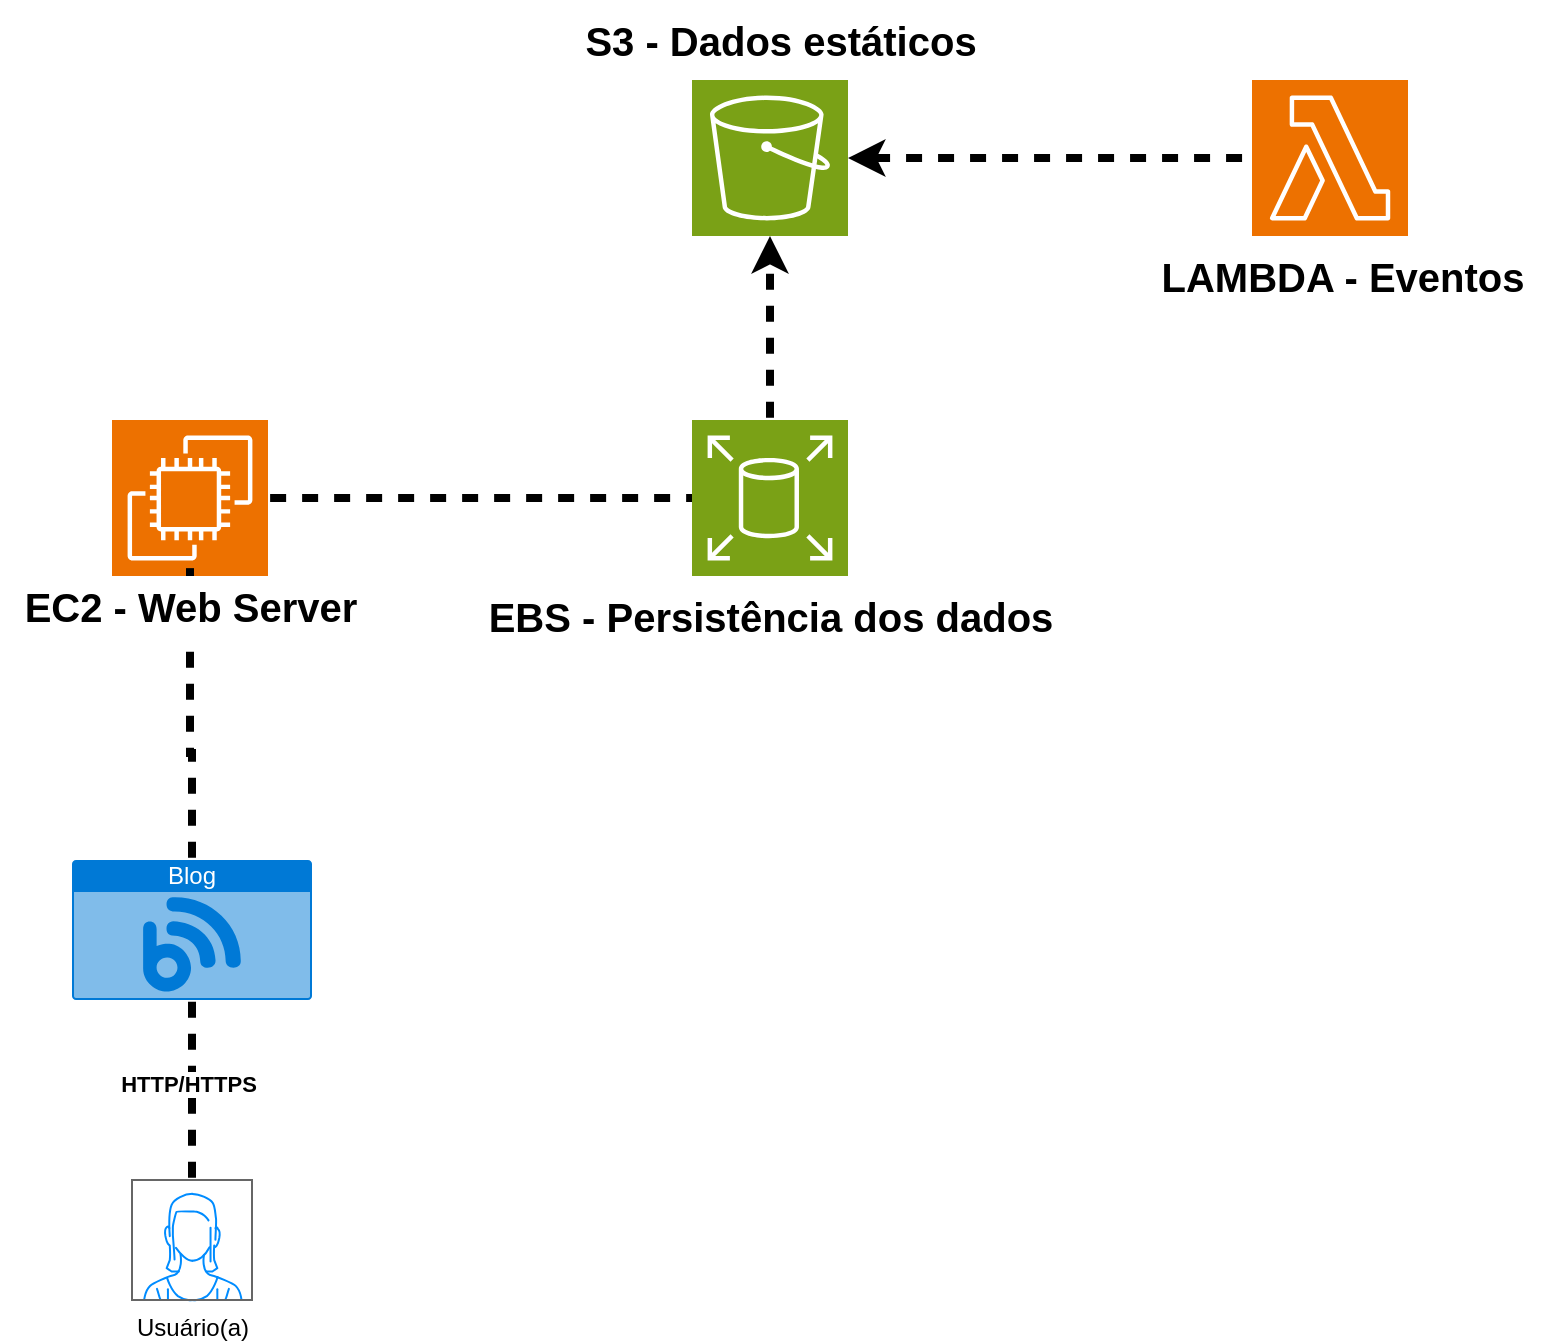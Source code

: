 <mxfile version="28.2.1">
  <diagram name="Página-1" id="0F6xQNTutv8Xp9iDx6KR">
    <mxGraphModel dx="1615" dy="2056" grid="1" gridSize="10" guides="1" tooltips="1" connect="1" arrows="1" fold="1" page="1" pageScale="1" pageWidth="827" pageHeight="1169" math="0" shadow="0">
      <root>
        <mxCell id="0" />
        <mxCell id="1" parent="0" />
        <mxCell id="1yenyyKcMSJqtobYhBz9-1" value="Usuário(a)" style="verticalLabelPosition=bottom;shadow=0;dashed=0;align=center;html=1;verticalAlign=top;strokeWidth=1;shape=mxgraph.mockup.containers.userFemale;strokeColor=#666666;strokeColor2=#008cff;" vertex="1" parent="1">
          <mxGeometry x="90" y="570" width="60" height="60" as="geometry" />
        </mxCell>
        <mxCell id="1yenyyKcMSJqtobYhBz9-3" value="Blog" style="html=1;whiteSpace=wrap;strokeColor=none;fillColor=#0079D6;labelPosition=center;verticalLabelPosition=middle;verticalAlign=top;align=center;fontSize=12;outlineConnect=0;spacingTop=-6;fontColor=#FFFFFF;sketch=0;shape=mxgraph.sitemap.blog;" vertex="1" parent="1">
          <mxGeometry x="60" y="410" width="120" height="70" as="geometry" />
        </mxCell>
        <mxCell id="1yenyyKcMSJqtobYhBz9-4" style="edgeStyle=orthogonalEdgeStyle;rounded=0;orthogonalLoop=1;jettySize=auto;html=1;entryX=0.5;entryY=1;entryDx=0;entryDy=0;entryPerimeter=0;flowAnimation=1;strokeWidth=4;endArrow=none;endFill=0;" edge="1" parent="1" source="1yenyyKcMSJqtobYhBz9-1" target="1yenyyKcMSJqtobYhBz9-3">
          <mxGeometry relative="1" as="geometry" />
        </mxCell>
        <mxCell id="1yenyyKcMSJqtobYhBz9-5" value="HTTP/HTTPS" style="edgeLabel;html=1;align=center;verticalAlign=middle;resizable=0;points=[];fontStyle=1" vertex="1" connectable="0" parent="1yenyyKcMSJqtobYhBz9-4">
          <mxGeometry x="0.162" y="2" relative="1" as="geometry">
            <mxPoint y="4" as="offset" />
          </mxGeometry>
        </mxCell>
        <mxCell id="1yenyyKcMSJqtobYhBz9-6" value="" style="sketch=0;points=[[0,0,0],[0.25,0,0],[0.5,0,0],[0.75,0,0],[1,0,0],[0,1,0],[0.25,1,0],[0.5,1,0],[0.75,1,0],[1,1,0],[0,0.25,0],[0,0.5,0],[0,0.75,0],[1,0.25,0],[1,0.5,0],[1,0.75,0]];outlineConnect=0;fontColor=#232F3E;fillColor=#ED7100;strokeColor=#ffffff;dashed=0;verticalLabelPosition=bottom;verticalAlign=top;align=center;html=1;fontSize=12;fontStyle=0;aspect=fixed;shape=mxgraph.aws4.resourceIcon;resIcon=mxgraph.aws4.ec2;" vertex="1" parent="1">
          <mxGeometry x="80" y="190" width="78" height="78" as="geometry" />
        </mxCell>
        <mxCell id="1yenyyKcMSJqtobYhBz9-7" style="edgeStyle=orthogonalEdgeStyle;rounded=0;orthogonalLoop=1;jettySize=auto;html=1;exitX=0.5;exitY=0;exitDx=0;exitDy=0;exitPerimeter=0;entryX=0.5;entryY=1;entryDx=0;entryDy=0;entryPerimeter=0;strokeWidth=4;flowAnimation=1;endArrow=none;endFill=0;" edge="1" parent="1" source="1yenyyKcMSJqtobYhBz9-8" target="1yenyyKcMSJqtobYhBz9-6">
          <mxGeometry relative="1" as="geometry" />
        </mxCell>
        <mxCell id="1yenyyKcMSJqtobYhBz9-9" value="" style="edgeStyle=orthogonalEdgeStyle;rounded=0;orthogonalLoop=1;jettySize=auto;html=1;exitX=0.5;exitY=0;exitDx=0;exitDy=0;exitPerimeter=0;entryX=0.5;entryY=1;entryDx=0;entryDy=0;entryPerimeter=0;strokeWidth=4;flowAnimation=1;endArrow=none;endFill=0;" edge="1" parent="1" source="1yenyyKcMSJqtobYhBz9-3" target="1yenyyKcMSJqtobYhBz9-8">
          <mxGeometry relative="1" as="geometry">
            <mxPoint x="120" y="410" as="sourcePoint" />
            <mxPoint x="119" y="268" as="targetPoint" />
          </mxGeometry>
        </mxCell>
        <mxCell id="1yenyyKcMSJqtobYhBz9-8" value="EC2 - Web Server" style="text;html=1;align=center;verticalAlign=middle;resizable=0;points=[];autosize=1;strokeColor=none;fillColor=none;fontStyle=1;fontSize=20;" vertex="1" parent="1">
          <mxGeometry x="24" y="263" width="190" height="40" as="geometry" />
        </mxCell>
        <mxCell id="1yenyyKcMSJqtobYhBz9-10" value="" style="sketch=0;points=[[0,0,0],[0.25,0,0],[0.5,0,0],[0.75,0,0],[1,0,0],[0,1,0],[0.25,1,0],[0.5,1,0],[0.75,1,0],[1,1,0],[0,0.25,0],[0,0.5,0],[0,0.75,0],[1,0.25,0],[1,0.5,0],[1,0.75,0]];outlineConnect=0;fontColor=#232F3E;fillColor=#7AA116;strokeColor=#ffffff;dashed=0;verticalLabelPosition=bottom;verticalAlign=top;align=center;html=1;fontSize=12;fontStyle=0;aspect=fixed;shape=mxgraph.aws4.resourceIcon;resIcon=mxgraph.aws4.elastic_block_store;" vertex="1" parent="1">
          <mxGeometry x="370" y="190" width="78" height="78" as="geometry" />
        </mxCell>
        <mxCell id="1yenyyKcMSJqtobYhBz9-11" style="edgeStyle=orthogonalEdgeStyle;rounded=0;orthogonalLoop=1;jettySize=auto;html=1;entryX=0;entryY=0.5;entryDx=0;entryDy=0;entryPerimeter=0;endArrow=none;endFill=0;flowAnimation=1;strokeWidth=4;" edge="1" parent="1" source="1yenyyKcMSJqtobYhBz9-6" target="1yenyyKcMSJqtobYhBz9-10">
          <mxGeometry relative="1" as="geometry" />
        </mxCell>
        <mxCell id="1yenyyKcMSJqtobYhBz9-12" value="EBS -&amp;nbsp;&lt;span class=&quot;yKMVIe&quot; aria-level=&quot;1&quot; role=&quot;heading&quot;&gt;Persistência&lt;/span&gt;&amp;nbsp;dos dados" style="text;html=1;align=center;verticalAlign=middle;resizable=0;points=[];autosize=1;strokeColor=none;fillColor=none;fontStyle=1;fontSize=20;" vertex="1" parent="1">
          <mxGeometry x="264" y="268" width="290" height="40" as="geometry" />
        </mxCell>
        <mxCell id="1yenyyKcMSJqtobYhBz9-13" value="" style="sketch=0;points=[[0,0,0],[0.25,0,0],[0.5,0,0],[0.75,0,0],[1,0,0],[0,1,0],[0.25,1,0],[0.5,1,0],[0.75,1,0],[1,1,0],[0,0.25,0],[0,0.5,0],[0,0.75,0],[1,0.25,0],[1,0.5,0],[1,0.75,0]];outlineConnect=0;fontColor=#232F3E;fillColor=#7AA116;strokeColor=#ffffff;dashed=0;verticalLabelPosition=bottom;verticalAlign=top;align=center;html=1;fontSize=12;fontStyle=0;aspect=fixed;shape=mxgraph.aws4.resourceIcon;resIcon=mxgraph.aws4.s3;" vertex="1" parent="1">
          <mxGeometry x="370" y="20" width="78" height="78" as="geometry" />
        </mxCell>
        <mxCell id="1yenyyKcMSJqtobYhBz9-14" style="edgeStyle=orthogonalEdgeStyle;rounded=0;orthogonalLoop=1;jettySize=auto;html=1;exitX=0.5;exitY=0;exitDx=0;exitDy=0;exitPerimeter=0;entryX=0.5;entryY=1;entryDx=0;entryDy=0;entryPerimeter=0;fontStyle=1;flowAnimation=1;strokeWidth=4;" edge="1" parent="1" source="1yenyyKcMSJqtobYhBz9-10" target="1yenyyKcMSJqtobYhBz9-13">
          <mxGeometry relative="1" as="geometry" />
        </mxCell>
        <mxCell id="1yenyyKcMSJqtobYhBz9-16" value="S3 - Dados estáticos" style="text;html=1;align=center;verticalAlign=middle;resizable=0;points=[];autosize=1;strokeColor=none;fillColor=none;fontStyle=1;fontSize=20;" vertex="1" parent="1">
          <mxGeometry x="309" y="-20" width="210" height="40" as="geometry" />
        </mxCell>
        <mxCell id="1yenyyKcMSJqtobYhBz9-17" value="" style="sketch=0;points=[[0,0,0],[0.25,0,0],[0.5,0,0],[0.75,0,0],[1,0,0],[0,1,0],[0.25,1,0],[0.5,1,0],[0.75,1,0],[1,1,0],[0,0.25,0],[0,0.5,0],[0,0.75,0],[1,0.25,0],[1,0.5,0],[1,0.75,0]];outlineConnect=0;fontColor=#232F3E;fillColor=#ED7100;strokeColor=#ffffff;dashed=0;verticalLabelPosition=bottom;verticalAlign=top;align=center;html=1;fontSize=12;fontStyle=0;aspect=fixed;shape=mxgraph.aws4.resourceIcon;resIcon=mxgraph.aws4.lambda;" vertex="1" parent="1">
          <mxGeometry x="650" y="20" width="78" height="78" as="geometry" />
        </mxCell>
        <mxCell id="1yenyyKcMSJqtobYhBz9-19" style="edgeStyle=orthogonalEdgeStyle;rounded=0;orthogonalLoop=1;jettySize=auto;html=1;entryX=0;entryY=0.5;entryDx=0;entryDy=0;entryPerimeter=0;flowAnimation=1;strokeWidth=4;endArrow=none;endFill=0;startArrow=classic;startFill=1;" edge="1" parent="1" source="1yenyyKcMSJqtobYhBz9-13" target="1yenyyKcMSJqtobYhBz9-17">
          <mxGeometry relative="1" as="geometry" />
        </mxCell>
        <mxCell id="1yenyyKcMSJqtobYhBz9-20" value="LAMBDA - Eventos" style="text;html=1;align=center;verticalAlign=middle;resizable=0;points=[];autosize=1;strokeColor=none;fillColor=none;fontStyle=1;fontSize=20;" vertex="1" parent="1">
          <mxGeometry x="595" y="98" width="200" height="40" as="geometry" />
        </mxCell>
      </root>
    </mxGraphModel>
  </diagram>
</mxfile>
